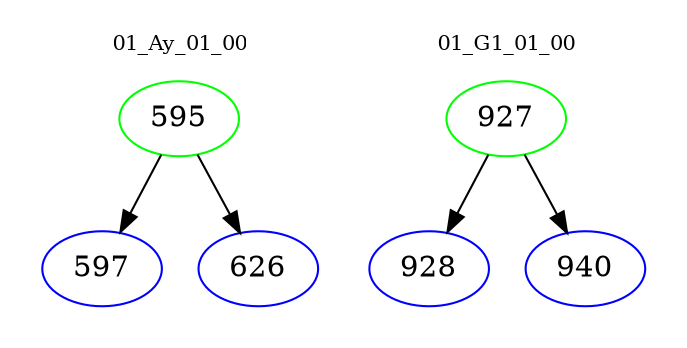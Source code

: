 digraph{
subgraph cluster_0 {
color = white
label = "01_Ay_01_00";
fontsize=10;
T0_595 [label="595", color="green"]
T0_595 -> T0_597 [color="black"]
T0_597 [label="597", color="blue"]
T0_595 -> T0_626 [color="black"]
T0_626 [label="626", color="blue"]
}
subgraph cluster_1 {
color = white
label = "01_G1_01_00";
fontsize=10;
T1_927 [label="927", color="green"]
T1_927 -> T1_928 [color="black"]
T1_928 [label="928", color="blue"]
T1_927 -> T1_940 [color="black"]
T1_940 [label="940", color="blue"]
}
}
